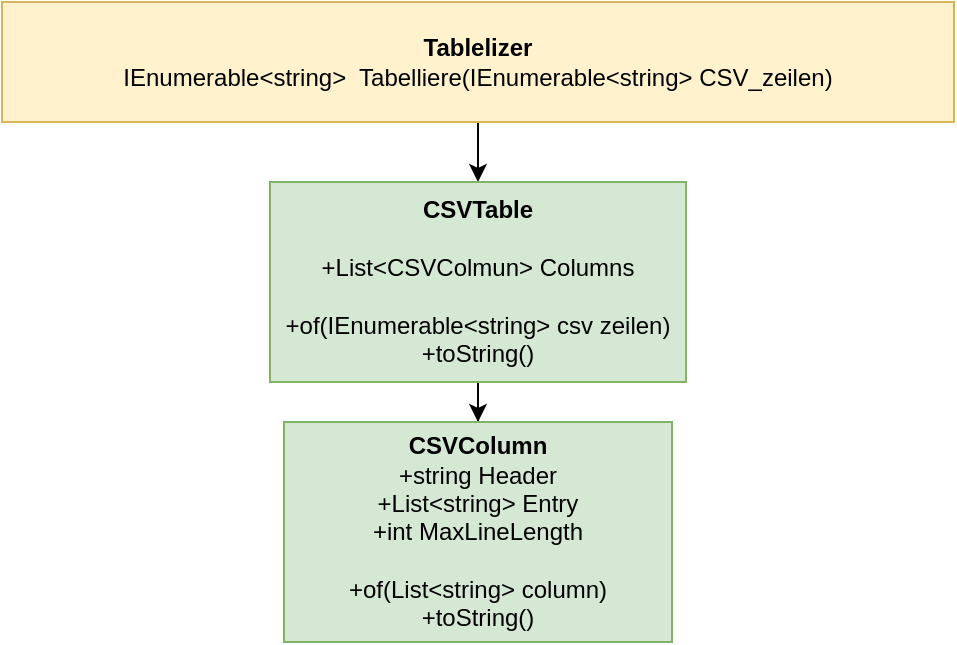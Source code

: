 <mxfile version="15.2.9" type="device"><diagram id="3RtD75vpKidGYeD3xD3b" name="Page-1"><mxGraphModel dx="894" dy="366" grid="1" gridSize="10" guides="1" tooltips="1" connect="1" arrows="1" fold="1" page="1" pageScale="1" pageWidth="827" pageHeight="1169" math="0" shadow="0"><root><mxCell id="0"/><mxCell id="1" parent="0"/><mxCell id="5wt_7QQTFItFhJuuMcED-7" style="edgeStyle=orthogonalEdgeStyle;rounded=0;orthogonalLoop=1;jettySize=auto;html=1;entryX=0.5;entryY=0;entryDx=0;entryDy=0;" parent="1" source="5wt_7QQTFItFhJuuMcED-1" target="5wt_7QQTFItFhJuuMcED-2" edge="1"><mxGeometry relative="1" as="geometry"/></mxCell><mxCell id="5wt_7QQTFItFhJuuMcED-1" value="&lt;div&gt;&lt;b&gt;Tablelizer&lt;/b&gt;&lt;/div&gt;&lt;div&gt;IEnumerable&amp;lt;string&amp;gt;&amp;nbsp; Tabelliere(IEnumerable&amp;lt;string&amp;gt; CSV_zeilen)&lt;br&gt;&lt;/div&gt;" style="rounded=0;whiteSpace=wrap;html=1;fillColor=#fff2cc;strokeColor=#d6b656;" parent="1" vertex="1"><mxGeometry x="235" y="120" width="476" height="60" as="geometry"/></mxCell><mxCell id="SSIrT_sp61xAz7UmNcx1-3" style="edgeStyle=orthogonalEdgeStyle;rounded=0;orthogonalLoop=1;jettySize=auto;html=1;entryX=0.5;entryY=0;entryDx=0;entryDy=0;" edge="1" parent="1" source="5wt_7QQTFItFhJuuMcED-2" target="SSIrT_sp61xAz7UmNcx1-2"><mxGeometry relative="1" as="geometry"/></mxCell><mxCell id="5wt_7QQTFItFhJuuMcED-2" value="&lt;div&gt;&lt;b&gt;CSVTable&lt;/b&gt;&lt;/div&gt;&lt;div&gt;&lt;br&gt;&lt;/div&gt;&lt;div&gt;+List&amp;lt;CSVColmun&amp;gt; Columns&lt;/div&gt;&lt;div&gt;&lt;br&gt;&lt;/div&gt;&lt;div&gt;+of(IEnumerable&amp;lt;string&amp;gt; csv zeilen)&lt;br&gt;&lt;/div&gt;&lt;div&gt;+toString()&lt;br&gt;&lt;/div&gt;" style="rounded=0;whiteSpace=wrap;html=1;fillColor=#d5e8d4;strokeColor=#82b366;" parent="1" vertex="1"><mxGeometry x="369" y="210" width="208" height="100" as="geometry"/></mxCell><mxCell id="SSIrT_sp61xAz7UmNcx1-2" value="&lt;div&gt;&lt;b&gt;CSVColumn&lt;/b&gt;&lt;/div&gt;&lt;div&gt;+string Header&lt;/div&gt;&lt;div&gt;+List&amp;lt;string&amp;gt; Entry&lt;/div&gt;&lt;div&gt;+int MaxLineLength&lt;/div&gt;&lt;div&gt;&lt;br&gt;&lt;/div&gt;&lt;div&gt;+of(List&amp;lt;string&amp;gt; column)&lt;br&gt;&lt;/div&gt;&lt;div&gt;+toString()&lt;br&gt;&lt;/div&gt;" style="rounded=0;whiteSpace=wrap;html=1;fillColor=#d5e8d4;strokeColor=#82b366;" vertex="1" parent="1"><mxGeometry x="376" y="330" width="194" height="110" as="geometry"/></mxCell></root></mxGraphModel></diagram></mxfile>